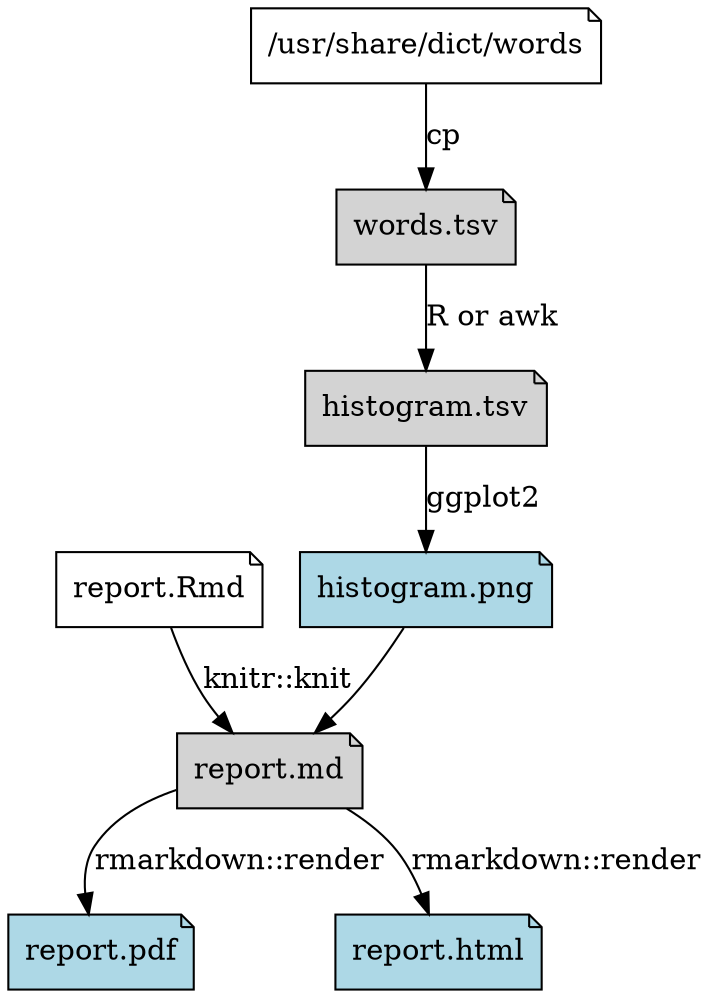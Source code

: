 digraph "activity" {

node [style = "filled"]

node [shape = "note" fillcolor="white"]

"report.Rmd"
"/usr/share/dict/words"

node [shape = "note" fillcolor="lightgray"]

"words.tsv"
"histogram.tsv"
"report.md"

node [shape = "note" fillcolor="lightblue"]

"histogram.png"
"report.pdf"
"report.html"

"/usr/share/dict/words" -> "words.tsv" [label="cp"]
"words.tsv" -> "histogram.tsv" [label="R or awk"]
"histogram.tsv" -> "histogram.png" [label="ggplot2"]
"histogram.png" -> "report.md"
"report.Rmd" -> "report.md" [label="knitr::knit"]
"report.md" -> "report.html" [label="rmarkdown::render"]
"report.md" -> "report.pdf" [label="rmarkdown::render"]
}
